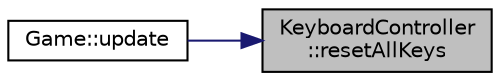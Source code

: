 digraph "KeyboardController::resetAllKeys"
{
 // LATEX_PDF_SIZE
  edge [fontname="Helvetica",fontsize="10",labelfontname="Helvetica",labelfontsize="10"];
  node [fontname="Helvetica",fontsize="10",shape=record];
  rankdir="RL";
  Node1 [label="KeyboardController\l::resetAllKeys",height=0.2,width=0.4,color="black", fillcolor="grey75", style="filled", fontcolor="black",tooltip="Reset keyboard key handlers."];
  Node1 -> Node2 [dir="back",color="midnightblue",fontsize="10",style="solid",fontname="Helvetica"];
  Node2 [label="Game::update",height=0.2,width=0.4,color="black", fillcolor="white", style="filled",URL="$class_game.html#a79df6376b332d63c9eca0dcee30305c3",tooltip="Update the game, player or enemy position, collision etc."];
}
